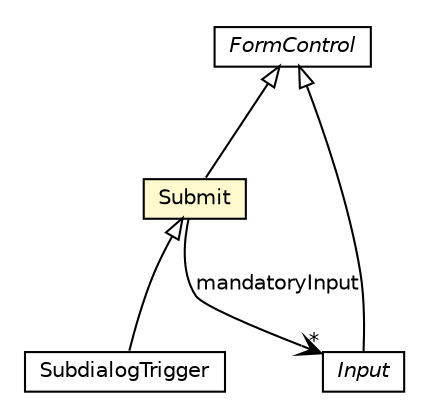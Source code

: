#!/usr/local/bin/dot
#
# Class diagram 
# Generated by UMLGraph version R5_6-24-gf6e263 (http://www.umlgraph.org/)
#

digraph G {
	edge [fontname="Helvetica",fontsize=10,labelfontname="Helvetica",labelfontsize=10];
	node [fontname="Helvetica",fontsize=10,shape=plaintext];
	nodesep=0.25;
	ranksep=0.5;
	// org.universAAL.middleware.ui.rdf.SubdialogTrigger
	c349075 [label=<<table title="org.universAAL.middleware.ui.rdf.SubdialogTrigger" border="0" cellborder="1" cellspacing="0" cellpadding="2" port="p" href="./SubdialogTrigger.html">
		<tr><td><table border="0" cellspacing="0" cellpadding="1">
<tr><td align="center" balign="center"> SubdialogTrigger </td></tr>
		</table></td></tr>
		</table>>, URL="./SubdialogTrigger.html", fontname="Helvetica", fontcolor="black", fontsize=10.0];
	// org.universAAL.middleware.ui.rdf.Submit
	c349082 [label=<<table title="org.universAAL.middleware.ui.rdf.Submit" border="0" cellborder="1" cellspacing="0" cellpadding="2" port="p" bgcolor="lemonChiffon" href="./Submit.html">
		<tr><td><table border="0" cellspacing="0" cellpadding="1">
<tr><td align="center" balign="center"> Submit </td></tr>
		</table></td></tr>
		</table>>, URL="./Submit.html", fontname="Helvetica", fontcolor="black", fontsize=10.0];
	// org.universAAL.middleware.ui.rdf.FormControl
	c349090 [label=<<table title="org.universAAL.middleware.ui.rdf.FormControl" border="0" cellborder="1" cellspacing="0" cellpadding="2" port="p" href="./FormControl.html">
		<tr><td><table border="0" cellspacing="0" cellpadding="1">
<tr><td align="center" balign="center"><font face="Helvetica-Oblique"> FormControl </font></td></tr>
		</table></td></tr>
		</table>>, URL="./FormControl.html", fontname="Helvetica", fontcolor="black", fontsize=10.0];
	// org.universAAL.middleware.ui.rdf.Input
	c349091 [label=<<table title="org.universAAL.middleware.ui.rdf.Input" border="0" cellborder="1" cellspacing="0" cellpadding="2" port="p" href="./Input.html">
		<tr><td><table border="0" cellspacing="0" cellpadding="1">
<tr><td align="center" balign="center"><font face="Helvetica-Oblique"> Input </font></td></tr>
		</table></td></tr>
		</table>>, URL="./Input.html", fontname="Helvetica", fontcolor="black", fontsize=10.0];
	//org.universAAL.middleware.ui.rdf.SubdialogTrigger extends org.universAAL.middleware.ui.rdf.Submit
	c349082:p -> c349075:p [dir=back,arrowtail=empty];
	//org.universAAL.middleware.ui.rdf.Submit extends org.universAAL.middleware.ui.rdf.FormControl
	c349090:p -> c349082:p [dir=back,arrowtail=empty];
	// org.universAAL.middleware.ui.rdf.Submit NAVASSOC org.universAAL.middleware.ui.rdf.Input
	c349082:p -> c349091:p [taillabel="", label="mandatoryInput", headlabel="*", fontname="Helvetica", fontcolor="black", fontsize=10.0, color="black", arrowhead=open];
	//org.universAAL.middleware.ui.rdf.Input extends org.universAAL.middleware.ui.rdf.FormControl
	c349090:p -> c349091:p [dir=back,arrowtail=empty];
}


